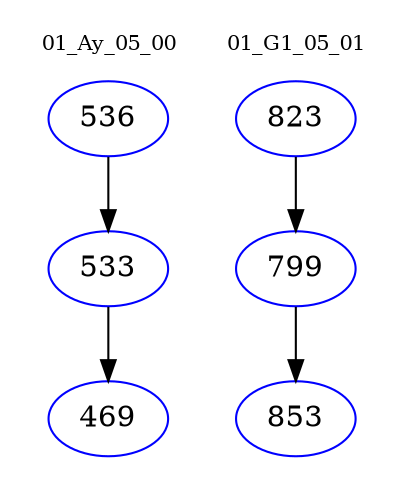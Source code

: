 digraph{
subgraph cluster_0 {
color = white
label = "01_Ay_05_00";
fontsize=10;
T0_536 [label="536", color="blue"]
T0_536 -> T0_533 [color="black"]
T0_533 [label="533", color="blue"]
T0_533 -> T0_469 [color="black"]
T0_469 [label="469", color="blue"]
}
subgraph cluster_1 {
color = white
label = "01_G1_05_01";
fontsize=10;
T1_823 [label="823", color="blue"]
T1_823 -> T1_799 [color="black"]
T1_799 [label="799", color="blue"]
T1_799 -> T1_853 [color="black"]
T1_853 [label="853", color="blue"]
}
}
